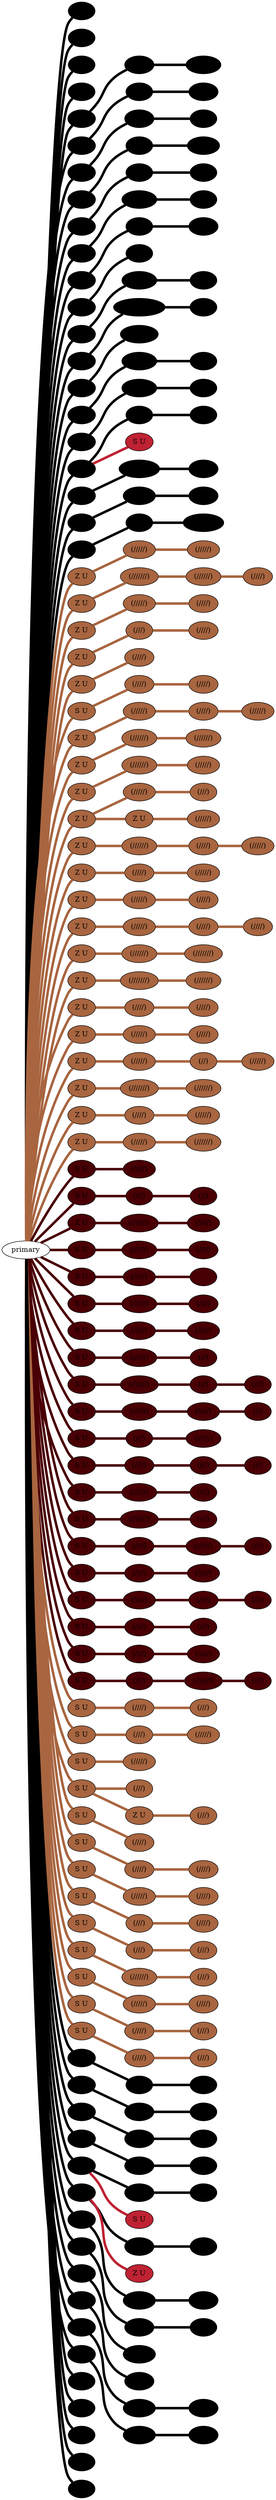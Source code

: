 graph {
 graph [rankdir=LR]
"K1" [qtype="pendant_node", pendant_colors="#000000", pendant_ply="", pendant_attach="", pendant_length="", label=" ", style=filled, fillcolor="#000000"]
"primary" -- "K1" [qtype="pendant_link",penwidth=5,color="#000000"]
"K2" [qtype="pendant_node", pendant_colors="#000000", pendant_ply="", pendant_attach="", pendant_length="", label=" ", style=filled, fillcolor="#000000"]
"primary" -- "K2" [qtype="pendant_link",penwidth=5,color="#000000"]
"K3" [qtype="pendant_node", pendant_colors="#000000", pendant_ply="", pendant_attach="", pendant_length="", label=" ", style=filled, fillcolor="#000000"]
"primary" -- "K3" [qtype="pendant_link",penwidth=5,color="#000000"]
"K4" [qtype="pendant_node", pendant_colors="#000000", pendant_ply="", pendant_attach="", pendant_length="", label=" ", style=filled, fillcolor="#000000"]
"primary" -- "K4" [qtype="pendant_link",penwidth=5,color="#000000"]
"1" [qtype="pendant_node", pendant_colors="#000000", pendant_ply="S", pendant_attach="U", pendant_length="48", label="S U", style=filled, fillcolor="#000000"]
"primary" -- "1" [qtype="pendant_link",penwidth=5,color="#000000"]
"1:0" [qtype="knot_node", knot_value="4", knot_type="L", knot_position="9.0", knot_spin="S", label="(////)", style=filled, fillcolor="#000000"]
"1" -- "1:0" [qtype="knot_link",penwidth=5,color="#000000"]
"1:1" [qtype="knot_node", knot_value="6", knot_type="L", knot_position="22.5", knot_spin="S", label="(//////)", style=filled, fillcolor="#000000"]
"1:0" -- "1:1" [qtype="knot_link",penwidth=5,color="#000000"]
"2" [qtype="pendant_node", pendant_colors="#000000", pendant_ply="S", pendant_attach="U", pendant_length="20", label="S U", style=filled, fillcolor="#000000"]
"primary" -- "2" [qtype="pendant_link",penwidth=5,color="#000000"]
"2:0" [qtype="knot_node", knot_value="1", knot_type="0L", knot_position="4.5", knot_spin="S", label="", style=filled, fillcolor="#000000"]
"2" -- "2:0" [qtype="knot_link",penwidth=5,color="#000000"]
"2:1" [qtype="knot_node", knot_value="4", knot_type="L", knot_position="19.5", knot_spin="S", label="(////)", style=filled, fillcolor="#000000"]
"2:0" -- "2:1" [qtype="knot_link",penwidth=5,color="#000000"]
"3" [qtype="pendant_node", pendant_colors="#000000", pendant_ply="S", pendant_attach="U", pendant_length="53", label="S U", style=filled, fillcolor="#000000"]
"primary" -- "3" [qtype="pendant_link",penwidth=5,color="#000000"]
"3:0" [qtype="knot_node", knot_value="4", knot_type="L", knot_position="8.5", knot_spin="S", label="(////)", style=filled, fillcolor="#000000"]
"3" -- "3:0" [qtype="knot_link",penwidth=5,color="#000000"]
"3:1" [qtype="knot_node", knot_value="3", knot_type="L", knot_position="21.5", knot_spin="S", label="(///)", style=filled, fillcolor="#000000"]
"3:0" -- "3:1" [qtype="knot_link",penwidth=5,color="#000000"]
"4" [qtype="pendant_node", pendant_colors="#000000", pendant_ply="S", pendant_attach="U", pendant_length="32", label="S U", style=filled, fillcolor="#000000"]
"primary" -- "4" [qtype="pendant_link",penwidth=5,color="#000000"]
"4:0" [qtype="knot_node", knot_value="3", knot_type="L", knot_position="11.0", knot_spin="S", label="(///)", style=filled, fillcolor="#000000"]
"4" -- "4:0" [qtype="knot_link",penwidth=5,color="#000000"]
"4:1" [qtype="knot_node", knot_value="5", knot_type="L", knot_position="19.0", knot_spin="S", label="(/////)", style=filled, fillcolor="#000000"]
"4:0" -- "4:1" [qtype="knot_link",penwidth=5,color="#000000"]
"5" [qtype="pendant_node", pendant_colors="#000000", pendant_ply="S", pendant_attach="U", pendant_length="34", label="S U", style=filled, fillcolor="#000000"]
"primary" -- "5" [qtype="pendant_link",penwidth=5,color="#000000"]
"5:0" [qtype="knot_node", knot_value="3", knot_type="L", knot_position="8.5", knot_spin="S", label="(///)", style=filled, fillcolor="#000000"]
"5" -- "5:0" [qtype="knot_link",penwidth=5,color="#000000"]
"5:1" [qtype="knot_node", knot_value="2", knot_type="L", knot_position="20.0", knot_spin="S", label="(//)", style=filled, fillcolor="#000000"]
"5:0" -- "5:1" [qtype="knot_link",penwidth=5,color="#000000"]
"6" [qtype="pendant_node", pendant_colors="#000000", pendant_ply="S", pendant_attach="U", pendant_length="30", label="S U", style=filled, fillcolor="#000000"]
"primary" -- "6" [qtype="pendant_link",penwidth=5,color="#000000"]
"6:0" [qtype="knot_node", knot_value="6", knot_type="L", knot_position="7.0", knot_spin="S", label="(//////)", style=filled, fillcolor="#000000"]
"6" -- "6:0" [qtype="knot_link",penwidth=5,color="#000000"]
"6:1" [qtype="knot_node", knot_value="3", knot_type="L", knot_position="18.5", knot_spin="S", label="(///)", style=filled, fillcolor="#000000"]
"6:0" -- "6:1" [qtype="knot_link",penwidth=5,color="#000000"]
"7" [qtype="pendant_node", pendant_colors="#000000", pendant_ply="S", pendant_attach="U", pendant_length="31", label="S U", style=filled, fillcolor="#000000"]
"primary" -- "7" [qtype="pendant_link",penwidth=5,color="#000000"]
"7:0" [qtype="knot_node", knot_value="3", knot_type="L", knot_position="7.5", knot_spin="S", label="(///)", style=filled, fillcolor="#000000"]
"7" -- "7:0" [qtype="knot_link",penwidth=5,color="#000000"]
"7:1" [qtype="knot_node", knot_value="4", knot_type="L", knot_position="20.5", knot_spin="S", label="(////)", style=filled, fillcolor="#000000"]
"7:0" -- "7:1" [qtype="knot_link",penwidth=5,color="#000000"]
"8" [qtype="pendant_node", pendant_colors="#000000", pendant_ply="S", pendant_attach="U", pendant_length="25", label="S U", style=filled, fillcolor="#000000"]
"primary" -- "8" [qtype="pendant_link",penwidth=5,color="#000000"]
"8:0" [qtype="knot_node", knot_value="1", knot_type="0L", knot_position="9.0", knot_spin="S", label="", style=filled, fillcolor="#000000"]
"8" -- "8:0" [qtype="knot_link",penwidth=5,color="#000000"]
"9" [qtype="pendant_node", pendant_colors="#000000", pendant_ply="S", pendant_attach="U", pendant_length="33", label="S U", style=filled, fillcolor="#000000"]
"primary" -- "9" [qtype="pendant_link",penwidth=5,color="#000000"]
"9:0" [qtype="knot_node", knot_value="6", knot_type="L", knot_position="12.0", knot_spin="S", label="(//////)", style=filled, fillcolor="#000000"]
"9" -- "9:0" [qtype="knot_link",penwidth=5,color="#000000"]
"9:1" [qtype="knot_node", knot_value="3", knot_type="L", knot_position="25.0", knot_spin="S", label="(///)", style=filled, fillcolor="#000000"]
"9:0" -- "9:1" [qtype="knot_link",penwidth=5,color="#000000"]
"10" [qtype="pendant_node", pendant_colors="#000000", pendant_ply="S", pendant_attach="U", pendant_length="30", label="S U", style=filled, fillcolor="#000000"]
"primary" -- "10" [qtype="pendant_link",penwidth=5,color="#000000"]
"10:0" [qtype="knot_node", knot_value="7", knot_type="L", knot_position="12.5", knot_spin="U", label="(???????)", style=filled, fillcolor="#000000"]
"10" -- "10:0" [qtype="knot_link",penwidth=5,color="#000000"]
"10:1" [qtype="knot_node", knot_value="2", knot_type="L", knot_position="26.0", knot_spin="U", label="(??)", style=filled, fillcolor="#000000"]
"10:0" -- "10:1" [qtype="knot_link",penwidth=5,color="#000000"]
"11" [qtype="pendant_node", pendant_colors="#000000", pendant_ply="S", pendant_attach="U", pendant_length="34", label="S U", style=filled, fillcolor="#000000"]
"primary" -- "11" [qtype="pendant_link",penwidth=5,color="#000000"]
"11:0" [qtype="knot_node", knot_value="7", knot_type="L", knot_position="6.5", knot_spin="S", label="(///////)", style=filled, fillcolor="#000000"]
"11" -- "11:0" [qtype="knot_link",penwidth=5,color="#000000"]
"12" [qtype="pendant_node", pendant_colors="#000000", pendant_ply="S", pendant_attach="U", pendant_length="54", label="S U", style=filled, fillcolor="#000000"]
"primary" -- "12" [qtype="pendant_link",penwidth=5,color="#000000"]
"12:0" [qtype="knot_node", knot_value="6", knot_type="L", knot_position="6.5", knot_spin="S", label="(//////)", style=filled, fillcolor="#000000"]
"12" -- "12:0" [qtype="knot_link",penwidth=5,color="#000000"]
"12:1" [qtype="knot_node", knot_value="3", knot_type="L", knot_position="19.0", knot_spin="S", label="(///)", style=filled, fillcolor="#000000"]
"12:0" -- "12:1" [qtype="knot_link",penwidth=5,color="#000000"]
"13" [qtype="pendant_node", pendant_colors="#000000", pendant_ply="S", pendant_attach="U", pendant_length="30", label="S U", style=filled, fillcolor="#000000"]
"primary" -- "13" [qtype="pendant_link",penwidth=5,color="#000000"]
"13:0" [qtype="knot_node", knot_value="6", knot_type="L", knot_position="12.0", knot_spin="S", label="(//////)", style=filled, fillcolor="#000000"]
"13" -- "13:0" [qtype="knot_link",penwidth=5,color="#000000"]
"13:1" [qtype="knot_node", knot_value="2", knot_type="L", knot_position="19.5", knot_spin="S", label="(//)", style=filled, fillcolor="#000000"]
"13:0" -- "13:1" [qtype="knot_link",penwidth=5,color="#000000"]
"14" [qtype="pendant_node", pendant_colors="#000000", pendant_ply="S", pendant_attach="U", pendant_length="36", label="S U", style=filled, fillcolor="#000000"]
"primary" -- "14" [qtype="pendant_link",penwidth=5,color="#000000"]
"14:0" [qtype="knot_node", knot_value="3", knot_type="L", knot_position="12.0", knot_spin="S", label="(///)", style=filled, fillcolor="#000000"]
"14" -- "14:0" [qtype="knot_link",penwidth=5,color="#000000"]
"14:1" [qtype="knot_node", knot_value="2", knot_type="L", knot_position="22.5", knot_spin="S", label="(//)", style=filled, fillcolor="#000000"]
"14:0" -- "14:1" [qtype="knot_link",penwidth=5,color="#000000"]
"14s1" [qtype="pendant_node", pendant_colors="#BF2233,#000000", pendant_ply="S", pendant_attach="U", pendant_length="15", label="S U", style=filled, fillcolor="#BF2233"]
"14" -- "14s1" [qtype="pendant_link",penwidth=5,color="#BF2233"]
"15" [qtype="pendant_node", pendant_colors="#000000", pendant_ply="S", pendant_attach="U", pendant_length="50", label="S U", style=filled, fillcolor="#000000"]
"primary" -- "15" [qtype="pendant_link",penwidth=5,color="#000000"]
"15:0" [qtype="knot_node", knot_value="8", knot_type="L", knot_position="4.5", knot_spin="S", label="(////////)", style=filled, fillcolor="#000000"]
"15" -- "15:0" [qtype="knot_link",penwidth=5,color="#000000"]
"15:1" [qtype="knot_node", knot_value="4", knot_type="L", knot_position="20.5", knot_spin="S", label="(////)", style=filled, fillcolor="#000000"]
"15:0" -- "15:1" [qtype="knot_link",penwidth=5,color="#000000"]
"16" [qtype="pendant_node", pendant_colors="#000000", pendant_ply="S", pendant_attach="U", pendant_length="30", label="S U", style=filled, fillcolor="#000000"]
"primary" -- "16" [qtype="pendant_link",penwidth=5,color="#000000"]
"16:0" [qtype="knot_node", knot_value="5", knot_type="L", knot_position="8.5", knot_spin="S", label="(/////)", style=filled, fillcolor="#000000"]
"16" -- "16:0" [qtype="knot_link",penwidth=5,color="#000000"]
"16:1" [qtype="knot_node", knot_value="4", knot_type="L", knot_position="20.5", knot_spin="S", label="(////)", style=filled, fillcolor="#000000"]
"16:0" -- "16:1" [qtype="knot_link",penwidth=5,color="#000000"]
"17" [qtype="pendant_node", pendant_colors="#000000", pendant_ply="S", pendant_attach="U", pendant_length="50", label="S U", style=filled, fillcolor="#000000"]
"primary" -- "17" [qtype="pendant_link",penwidth=5,color="#000000"]
"17:0" [qtype="knot_node", knot_value="2", knot_type="L", knot_position="13.0", knot_spin="S", label="(//)", style=filled, fillcolor="#000000"]
"17" -- "17:0" [qtype="knot_link",penwidth=5,color="#000000"]
"17:1" [qtype="knot_node", knot_value="8", knot_type="L", knot_position="19.0", knot_spin="S", label="(////////)", style=filled, fillcolor="#000000"]
"17:0" -- "17:1" [qtype="knot_link",penwidth=5,color="#000000"]
"18" [qtype="pendant_node", pendant_colors="#A86540", pendant_ply="Z", pendant_attach="U", pendant_length="54", label="Z U", style=filled, fillcolor="#A86540"]
"primary" -- "18" [qtype="pendant_link",penwidth=5,color="#A86540"]
"18:0" [qtype="knot_node", knot_value="5", knot_type="L", knot_position="12.5", knot_spin="S", label="(/////)", style=filled, fillcolor="#A86540"]
"18" -- "18:0" [qtype="knot_link",penwidth=5,color="#A86540"]
"18:1" [qtype="knot_node", knot_value="5", knot_type="L", knot_position="43.5", knot_spin="S", label="(/////)", style=filled, fillcolor="#A86540"]
"18:0" -- "18:1" [qtype="knot_link",penwidth=5,color="#A86540"]
"19" [qtype="pendant_node", pendant_colors="#A86540", pendant_ply="Z", pendant_attach="U", pendant_length="43", label="Z U", style=filled, fillcolor="#A86540"]
"primary" -- "19" [qtype="pendant_link",penwidth=5,color="#A86540"]
"19:0" [qtype="knot_node", knot_value="7", knot_type="L", knot_position="19.5", knot_spin="S", label="(///////)", style=filled, fillcolor="#A86540"]
"19" -- "19:0" [qtype="knot_link",penwidth=5,color="#A86540"]
"19:1" [qtype="knot_node", knot_value="6", knot_type="L", knot_position="27.0", knot_spin="S", label="(//////)", style=filled, fillcolor="#A86540"]
"19:0" -- "19:1" [qtype="knot_link",penwidth=5,color="#A86540"]
"19:2" [qtype="knot_node", knot_value="4", knot_type="L", knot_position="37.5", knot_spin="S", label="(////)", style=filled, fillcolor="#A86540"]
"19:1" -- "19:2" [qtype="knot_link",penwidth=5,color="#A86540"]
"20" [qtype="pendant_node", pendant_colors="#A86540", pendant_ply="Z", pendant_attach="U", pendant_length="51", label="Z U", style=filled, fillcolor="#A86540"]
"primary" -- "20" [qtype="pendant_link",penwidth=5,color="#A86540"]
"20:0" [qtype="knot_node", knot_value="5", knot_type="L", knot_position="12.0", knot_spin="S", label="(/////)", style=filled, fillcolor="#A86540"]
"20" -- "20:0" [qtype="knot_link",penwidth=5,color="#A86540"]
"20:1" [qtype="knot_node", knot_value="4", knot_type="L", knot_position="26.0", knot_spin="S", label="(////)", style=filled, fillcolor="#A86540"]
"20:0" -- "20:1" [qtype="knot_link",penwidth=5,color="#A86540"]
"21" [qtype="pendant_node", pendant_colors="#A86540", pendant_ply="Z", pendant_attach="U", pendant_length="55", label="Z U", style=filled, fillcolor="#A86540"]
"primary" -- "21" [qtype="pendant_link",penwidth=5,color="#A86540"]
"21:0" [qtype="knot_node", knot_value="3", knot_type="L", knot_position="10.0", knot_spin="S", label="(///)", style=filled, fillcolor="#A86540"]
"21" -- "21:0" [qtype="knot_link",penwidth=5,color="#A86540"]
"21:1" [qtype="knot_node", knot_value="4", knot_type="L", knot_position="18.0", knot_spin="S", label="(////)", style=filled, fillcolor="#A86540"]
"21:0" -- "21:1" [qtype="knot_link",penwidth=5,color="#A86540"]
"22" [qtype="pendant_node", pendant_colors="#A86540", pendant_ply="Z", pendant_attach="U", pendant_length="18", label="Z U", style=filled, fillcolor="#A86540"]
"primary" -- "22" [qtype="pendant_link",penwidth=5,color="#A86540"]
"22:0" [qtype="knot_node", knot_value="4", knot_type="L", knot_position="12.5", knot_spin="S", label="(////)", style=filled, fillcolor="#A86540"]
"22" -- "22:0" [qtype="knot_link",penwidth=5,color="#A86540"]
"23" [qtype="pendant_node", pendant_colors="#A86540", pendant_ply="S", pendant_attach="U", pendant_length="46", label="S U", style=filled, fillcolor="#A86540"]
"primary" -- "23" [qtype="pendant_link",penwidth=5,color="#A86540"]
"23:0" [qtype="knot_node", knot_value="4", knot_type="L", knot_position="13.5", knot_spin="S", label="(////)", style=filled, fillcolor="#A86540"]
"23" -- "23:0" [qtype="knot_link",penwidth=5,color="#A86540"]
"23:1" [qtype="knot_node", knot_value="4", knot_type="L", knot_position="25.0", knot_spin="S", label="(////)", style=filled, fillcolor="#A86540"]
"23:0" -- "23:1" [qtype="knot_link",penwidth=5,color="#A86540"]
"24" [qtype="pendant_node", pendant_colors="#A86540", pendant_ply="Z", pendant_attach="U", pendant_length="47", label="Z U", style=filled, fillcolor="#A86540"]
"primary" -- "24" [qtype="pendant_link",penwidth=5,color="#A86540"]
"24:0" [qtype="knot_node", knot_value="5", knot_type="L", knot_position="12.0", knot_spin="S", label="(/////)", style=filled, fillcolor="#A86540"]
"24" -- "24:0" [qtype="knot_link",penwidth=5,color="#A86540"]
"24:1" [qtype="knot_node", knot_value="4", knot_type="L", knot_position="23.0", knot_spin="S", label="(////)", style=filled, fillcolor="#A86540"]
"24:0" -- "24:1" [qtype="knot_link",penwidth=5,color="#A86540"]
"24:2" [qtype="knot_node", knot_value="5", knot_type="L", knot_position="38.0", knot_spin="S", label="(/////)", style=filled, fillcolor="#A86540"]
"24:1" -- "24:2" [qtype="knot_link",penwidth=5,color="#A86540"]
"25" [qtype="pendant_node", pendant_colors="#A86540", pendant_ply="Z", pendant_attach="U", pendant_length="46", label="Z U", style=filled, fillcolor="#A86540"]
"primary" -- "25" [qtype="pendant_link",penwidth=5,color="#A86540"]
"25:0" [qtype="knot_node", knot_value="6", knot_type="L", knot_position="11.0", knot_spin="S", label="(//////)", style=filled, fillcolor="#A86540"]
"25" -- "25:0" [qtype="knot_link",penwidth=5,color="#A86540"]
"25:1" [qtype="knot_node", knot_value="6", knot_type="L", knot_position="31.5", knot_spin="S", label="(//////)", style=filled, fillcolor="#A86540"]
"25:0" -- "25:1" [qtype="knot_link",penwidth=5,color="#A86540"]
"26" [qtype="pendant_node", pendant_colors="#A86540", pendant_ply="Z", pendant_attach="U", pendant_length="46", label="Z U", style=filled, fillcolor="#A86540"]
"primary" -- "26" [qtype="pendant_link",penwidth=5,color="#A86540"]
"26:0" [qtype="knot_node", knot_value="6", knot_type="L", knot_position="13.0", knot_spin="S", label="(//////)", style=filled, fillcolor="#A86540"]
"26" -- "26:0" [qtype="knot_link",penwidth=5,color="#A86540"]
"26:1" [qtype="knot_node", knot_value="5", knot_type="L", knot_position="30.5", knot_spin="S", label="(/////)", style=filled, fillcolor="#A86540"]
"26:0" -- "26:1" [qtype="knot_link",penwidth=5,color="#A86540"]
"27" [qtype="pendant_node", pendant_colors="#A86540", pendant_ply="Z", pendant_attach="U", pendant_length="50", label="Z U", style=filled, fillcolor="#A86540"]
"primary" -- "27" [qtype="pendant_link",penwidth=5,color="#A86540"]
"27:0" [qtype="knot_node", knot_value="5", knot_type="L", knot_position="28.5", knot_spin="S", label="(/////)", style=filled, fillcolor="#A86540"]
"27" -- "27:0" [qtype="knot_link",penwidth=5,color="#A86540"]
"27:1" [qtype="knot_node", knot_value="3", knot_type="L", knot_position="39.0", knot_spin="S", label="(///)", style=filled, fillcolor="#A86540"]
"27:0" -- "27:1" [qtype="knot_link",penwidth=5,color="#A86540"]
"27s1" [qtype="pendant_node", pendant_colors="#A86540", pendant_ply="Z", pendant_attach="U", pendant_length="46", label="Z U", style=filled, fillcolor="#A86540"]
"27" -- "27s1" [qtype="pendant_link",penwidth=5,color="#A86540"]
"27s1:0" [qtype="knot_node", knot_value="5", knot_type="L", knot_position="12.0", knot_spin="S", label="(/////)", style=filled, fillcolor="#A86540"]
"27s1" -- "27s1:0" [qtype="knot_link",penwidth=5,color="#A86540"]
"28" [qtype="pendant_node", pendant_colors="#A86540", pendant_ply="Z", pendant_attach="U", pendant_length="45", label="Z U", style=filled, fillcolor="#A86540"]
"primary" -- "28" [qtype="pendant_link",penwidth=5,color="#A86540"]
"28:0" [qtype="knot_node", knot_value="6", knot_type="L", knot_position="7.0", knot_spin="S", label="(//////)", style=filled, fillcolor="#A86540"]
"28" -- "28:0" [qtype="knot_link",penwidth=5,color="#A86540"]
"28:1" [qtype="knot_node", knot_value="4", knot_type="L", knot_position="19.5", knot_spin="S", label="(////)", style=filled, fillcolor="#A86540"]
"28:0" -- "28:1" [qtype="knot_link",penwidth=5,color="#A86540"]
"28:2" [qtype="knot_node", knot_value="5", knot_type="L", knot_position="34.5", knot_spin="S", label="(/////)", style=filled, fillcolor="#A86540"]
"28:1" -- "28:2" [qtype="knot_link",penwidth=5,color="#A86540"]
"29" [qtype="pendant_node", pendant_colors="#A86540", pendant_ply="Z", pendant_attach="U", pendant_length="54", label="Z U", style=filled, fillcolor="#A86540"]
"primary" -- "29" [qtype="pendant_link",penwidth=5,color="#A86540"]
"29:0" [qtype="knot_node", knot_value="4", knot_type="L", knot_position="15.0", knot_spin="S", label="(////)", style=filled, fillcolor="#A86540"]
"29" -- "29:0" [qtype="knot_link",penwidth=5,color="#A86540"]
"29:1" [qtype="knot_node", knot_value="5", knot_type="L", knot_position="28.0", knot_spin="S", label="(/////)", style=filled, fillcolor="#A86540"]
"29:0" -- "29:1" [qtype="knot_link",penwidth=5,color="#A86540"]
"30" [qtype="pendant_node", pendant_colors="#A86540", pendant_ply="Z", pendant_attach="U", pendant_length="51", label="Z U", style=filled, fillcolor="#A86540"]
"primary" -- "30" [qtype="pendant_link",penwidth=5,color="#A86540"]
"30:0" [qtype="knot_node", knot_value="5", knot_type="L", knot_position="9.0", knot_spin="S", label="(/////)", style=filled, fillcolor="#A86540"]
"30" -- "30:0" [qtype="knot_link",penwidth=5,color="#A86540"]
"30:1" [qtype="knot_node", knot_value="4", knot_type="L", knot_position="19.5", knot_spin="S", label="(////)", style=filled, fillcolor="#A86540"]
"30:0" -- "30:1" [qtype="knot_link",penwidth=5,color="#A86540"]
"31" [qtype="pendant_node", pendant_colors="#A86540", pendant_ply="Z", pendant_attach="U", pendant_length="31", label="Z U", style=filled, fillcolor="#A86540"]
"primary" -- "31" [qtype="pendant_link",penwidth=5,color="#A86540"]
"31:0" [qtype="knot_node", knot_value="5", knot_type="L", knot_position="9.5", knot_spin="S", label="(/////)", style=filled, fillcolor="#A86540"]
"31" -- "31:0" [qtype="knot_link",penwidth=5,color="#A86540"]
"31:1" [qtype="knot_node", knot_value="4", knot_type="L", knot_position="20.0", knot_spin="S", label="(////)", style=filled, fillcolor="#A86540"]
"31:0" -- "31:1" [qtype="knot_link",penwidth=5,color="#A86540"]
"31:2" [qtype="knot_node", knot_value="4", knot_type="L", knot_position="30.5", knot_spin="S", label="(////)", style=filled, fillcolor="#A86540"]
"31:1" -- "31:2" [qtype="knot_link",penwidth=5,color="#A86540"]
"32" [qtype="pendant_node", pendant_colors="#A86540", pendant_ply="Z", pendant_attach="U", pendant_length="50", label="Z U", style=filled, fillcolor="#A86540"]
"primary" -- "32" [qtype="pendant_link",penwidth=5,color="#A86540"]
"32:0" [qtype="knot_node", knot_value="6", knot_type="L", knot_position="12.0", knot_spin="S", label="(//////)", style=filled, fillcolor="#A86540"]
"32" -- "32:0" [qtype="knot_link",penwidth=5,color="#A86540"]
"32:1" [qtype="knot_node", knot_value="7", knot_type="L", knot_position="27.0", knot_spin="S", label="(///////)", style=filled, fillcolor="#A86540"]
"32:0" -- "32:1" [qtype="knot_link",penwidth=5,color="#A86540"]
"33" [qtype="pendant_node", pendant_colors="#A86540", pendant_ply="Z", pendant_attach="U", pendant_length="49", label="Z U", style=filled, fillcolor="#A86540"]
"primary" -- "33" [qtype="pendant_link",penwidth=5,color="#A86540"]
"33:0" [qtype="knot_node", knot_value="7", knot_type="L", knot_position="12.5", knot_spin="S", label="(///////)", style=filled, fillcolor="#A86540"]
"33" -- "33:0" [qtype="knot_link",penwidth=5,color="#A86540"]
"33:1" [qtype="knot_node", knot_value="6", knot_type="L", knot_position="34.5", knot_spin="S", label="(//////)", style=filled, fillcolor="#A86540"]
"33:0" -- "33:1" [qtype="knot_link",penwidth=5,color="#A86540"]
"34" [qtype="pendant_node", pendant_colors="#A86540", pendant_ply="Z", pendant_attach="U", pendant_length="48", label="Z U", style=filled, fillcolor="#A86540"]
"primary" -- "34" [qtype="pendant_link",penwidth=5,color="#A86540"]
"34:0" [qtype="knot_node", knot_value="4", knot_type="L", knot_position="13.5", knot_spin="S", label="(////)", style=filled, fillcolor="#A86540"]
"34" -- "34:0" [qtype="knot_link",penwidth=5,color="#A86540"]
"34:1" [qtype="knot_node", knot_value="4", knot_type="L", knot_position="33.0", knot_spin="S", label="(////)", style=filled, fillcolor="#A86540"]
"34:0" -- "34:1" [qtype="knot_link",penwidth=5,color="#A86540"]
"35" [qtype="pendant_node", pendant_colors="#A86540", pendant_ply="Z", pendant_attach="U", pendant_length="50", label="Z U", style=filled, fillcolor="#A86540"]
"primary" -- "35" [qtype="pendant_link",penwidth=5,color="#A86540"]
"35:0" [qtype="knot_node", knot_value="5", knot_type="L", knot_position="11.0", knot_spin="S", label="(/////)", style=filled, fillcolor="#A86540"]
"35" -- "35:0" [qtype="knot_link",penwidth=5,color="#A86540"]
"35:1" [qtype="knot_node", knot_value="4", knot_type="L", knot_position="25.0", knot_spin="S", label="(////)", style=filled, fillcolor="#A86540"]
"35:0" -- "35:1" [qtype="knot_link",penwidth=5,color="#A86540"]
"36" [qtype="pendant_node", pendant_colors="#A86540", pendant_ply="Z", pendant_attach="U", pendant_length="49", label="Z U", style=filled, fillcolor="#A86540"]
"primary" -- "36" [qtype="pendant_link",penwidth=5,color="#A86540"]
"36:0" [qtype="knot_node", knot_value="5", knot_type="L", knot_position="12.0", knot_spin="S", label="(/////)", style=filled, fillcolor="#A86540"]
"36" -- "36:0" [qtype="knot_link",penwidth=5,color="#A86540"]
"36:1" [qtype="knot_node", knot_value="2", knot_type="L", knot_position="20.5", knot_spin="S", label="(//)", style=filled, fillcolor="#A86540"]
"36:0" -- "36:1" [qtype="knot_link",penwidth=5,color="#A86540"]
"36:2" [qtype="knot_node", knot_value="5", knot_type="L", knot_position="29.5", knot_spin="S", label="(/////)", style=filled, fillcolor="#A86540"]
"36:1" -- "36:2" [qtype="knot_link",penwidth=5,color="#A86540"]
"37" [qtype="pendant_node", pendant_colors="#A86540", pendant_ply="Z", pendant_attach="U", pendant_length="47", label="Z U", style=filled, fillcolor="#A86540"]
"primary" -- "37" [qtype="pendant_link",penwidth=5,color="#A86540"]
"37:0" [qtype="knot_node", knot_value="7", knot_type="L", knot_position="10.0", knot_spin="S", label="(///////)", style=filled, fillcolor="#A86540"]
"37" -- "37:0" [qtype="knot_link",penwidth=5,color="#A86540"]
"37:1" [qtype="knot_node", knot_value="6", knot_type="L", knot_position="26.5", knot_spin="S", label="(//////)", style=filled, fillcolor="#A86540"]
"37:0" -- "37:1" [qtype="knot_link",penwidth=5,color="#A86540"]
"38" [qtype="pendant_node", pendant_colors="#A86540", pendant_ply="Z", pendant_attach="U", pendant_length="52", label="Z U", style=filled, fillcolor="#A86540"]
"primary" -- "38" [qtype="pendant_link",penwidth=5,color="#A86540"]
"38:0" [qtype="knot_node", knot_value="4", knot_type="L", knot_position="13.5", knot_spin="S", label="(////)", style=filled, fillcolor="#A86540"]
"38" -- "38:0" [qtype="knot_link",penwidth=5,color="#A86540"]
"38:1" [qtype="knot_node", knot_value="5", knot_type="L", knot_position="33.0", knot_spin="S", label="(/////)", style=filled, fillcolor="#A86540"]
"38:0" -- "38:1" [qtype="knot_link",penwidth=5,color="#A86540"]
"39" [qtype="pendant_node", pendant_colors="#A86540", pendant_ply="Z", pendant_attach="U", pendant_length="49", label="Z U", style=filled, fillcolor="#A86540"]
"primary" -- "39" [qtype="pendant_link",penwidth=5,color="#A86540"]
"39:0" [qtype="knot_node", knot_value="5", knot_type="L", knot_position="16.0", knot_spin="S", label="(/////)", style=filled, fillcolor="#A86540"]
"39" -- "39:0" [qtype="knot_link",penwidth=5,color="#A86540"]
"39:1" [qtype="knot_node", knot_value="6", knot_type="L", knot_position="27.0", knot_spin="S", label="(//////)", style=filled, fillcolor="#A86540"]
"39:0" -- "39:1" [qtype="knot_link",penwidth=5,color="#A86540"]
"40" [qtype="pendant_node", pendant_colors="#490005", pendant_ply="S", pendant_attach="U", pendant_length="34", label="S U", style=filled, fillcolor="#490005"]
"primary" -- "40" [qtype="pendant_link",penwidth=5,color="#490005"]
"40:0" [qtype="knot_node", knot_value="5", knot_type="L", knot_position="13.5", knot_spin="S", label="(/////)", style=filled, fillcolor="#490005"]
"40" -- "40:0" [qtype="knot_link",penwidth=5,color="#490005"]
"41" [qtype="pendant_node", pendant_colors="#490005", pendant_ply="S", pendant_attach="U", pendant_length="48", label="S U", style=filled, fillcolor="#490005"]
"primary" -- "41" [qtype="pendant_link",penwidth=5,color="#490005"]
"41:0" [qtype="knot_node", knot_value="3", knot_type="L", knot_position="9.5", knot_spin="S", label="(///)", style=filled, fillcolor="#490005"]
"41" -- "41:0" [qtype="knot_link",penwidth=5,color="#490005"]
"41:1" [qtype="knot_node", knot_value="2", knot_type="L", knot_position="20.5", knot_spin="S", label="(//)", style=filled, fillcolor="#490005"]
"41:0" -- "41:1" [qtype="knot_link",penwidth=5,color="#490005"]
"42" [qtype="pendant_node", pendant_colors="#490005", pendant_ply="Z", pendant_attach="U", pendant_length="39", label="Z U", style=filled, fillcolor="#490005"]
"primary" -- "42" [qtype="pendant_link",penwidth=5,color="#490005"]
"42:0" [qtype="knot_node", knot_value="7", knot_type="L", knot_position="7.0", knot_spin="S", label="(///////)", style=filled, fillcolor="#490005"]
"42" -- "42:0" [qtype="knot_link",penwidth=5,color="#490005"]
"42:1" [qtype="knot_node", knot_value="5", knot_type="L", knot_position="22.5", knot_spin="S", label="(/////)", style=filled, fillcolor="#490005"]
"42:0" -- "42:1" [qtype="knot_link",penwidth=5,color="#490005"]
"43" [qtype="pendant_node", pendant_colors="#490005", pendant_ply="S", pendant_attach="U", pendant_length="49", label="S U", style=filled, fillcolor="#490005"]
"primary" -- "43" [qtype="pendant_link",penwidth=5,color="#490005"]
"43:0" [qtype="knot_node", knot_value="6", knot_type="L", knot_position="7.5", knot_spin="S", label="(//////)", style=filled, fillcolor="#490005"]
"43" -- "43:0" [qtype="knot_link",penwidth=5,color="#490005"]
"43:1" [qtype="knot_node", knot_value="4", knot_type="L", knot_position="21.5", knot_spin="S", label="(////)", style=filled, fillcolor="#490005"]
"43:0" -- "43:1" [qtype="knot_link",penwidth=5,color="#490005"]
"44" [qtype="pendant_node", pendant_colors="#490005", pendant_ply="S", pendant_attach="U", pendant_length="45", label="S U", style=filled, fillcolor="#490005"]
"primary" -- "44" [qtype="pendant_link",penwidth=5,color="#490005"]
"44:0" [qtype="knot_node", knot_value="5", knot_type="L", knot_position="8.5", knot_spin="S", label="(/////)", style=filled, fillcolor="#490005"]
"44" -- "44:0" [qtype="knot_link",penwidth=5,color="#490005"]
"44:1" [qtype="knot_node", knot_value="2", knot_type="3L", knot_position="23.0", knot_spin="S", label="", style=filled, fillcolor="#490005"]
"44:0" -- "44:1" [qtype="knot_link",penwidth=5,color="#490005"]
"45" [qtype="pendant_node", pendant_colors="#490005", pendant_ply="S", pendant_attach="U", pendant_length="46", label="S U", style=filled, fillcolor="#490005"]
"primary" -- "45" [qtype="pendant_link",penwidth=5,color="#490005"]
"45:0" [qtype="knot_node", knot_value="6", knot_type="L", knot_position="9.0", knot_spin="S", label="(//////)", style=filled, fillcolor="#490005"]
"45" -- "45:0" [qtype="knot_link",penwidth=5,color="#490005"]
"45:1" [qtype="knot_node", knot_value="4", knot_type="L", knot_position="30.0", knot_spin="S", label="(////)", style=filled, fillcolor="#490005"]
"45:0" -- "45:1" [qtype="knot_link",penwidth=5,color="#490005"]
"46" [qtype="pendant_node", pendant_colors="#490005", pendant_ply="S", pendant_attach="U", pendant_length="38", label="S U", style=filled, fillcolor="#490005"]
"primary" -- "46" [qtype="pendant_link",penwidth=5,color="#490005"]
"46:0" [qtype="knot_node", knot_value="5", knot_type="L", knot_position="8.0", knot_spin="S", label="(/////)", style=filled, fillcolor="#490005"]
"46" -- "46:0" [qtype="knot_link",penwidth=5,color="#490005"]
"46:1" [qtype="knot_node", knot_value="5", knot_type="L", knot_position="24.5", knot_spin="S", label="(/////)", style=filled, fillcolor="#490005"]
"46:0" -- "46:1" [qtype="knot_link",penwidth=5,color="#490005"]
"47" [qtype="pendant_node", pendant_colors="#490005", pendant_ply="S", pendant_attach="U", pendant_length="45", label="S U", style=filled, fillcolor="#490005"]
"primary" -- "47" [qtype="pendant_link",penwidth=5,color="#490005"]
"47:0" [qtype="knot_node", knot_value="6", knot_type="L", knot_position="9.0", knot_spin="S", label="(//////)", style=filled, fillcolor="#490005"]
"47" -- "47:0" [qtype="knot_link",penwidth=5,color="#490005"]
"47:1" [qtype="knot_node", knot_value="2", knot_type="L", knot_position="22.5", knot_spin="S", label="(//)", style=filled, fillcolor="#490005"]
"47:0" -- "47:1" [qtype="knot_link",penwidth=5,color="#490005"]
"48" [qtype="pendant_node", pendant_colors="#490005", pendant_ply="S", pendant_attach="U", pendant_length="45", label="S U", style=filled, fillcolor="#490005"]
"primary" -- "48" [qtype="pendant_link",penwidth=5,color="#490005"]
"48:0" [qtype="knot_node", knot_value="7", knot_type="L", knot_position="3.5", knot_spin="S", label="(///////)", style=filled, fillcolor="#490005"]
"48" -- "48:0" [qtype="knot_link",penwidth=5,color="#490005"]
"48:1" [qtype="knot_node", knot_value="2", knot_type="L", knot_position="14.5", knot_spin="S", label="(//)", style=filled, fillcolor="#490005"]
"48:0" -- "48:1" [qtype="knot_link",penwidth=5,color="#490005"]
"48:2" [qtype="knot_node", knot_value="3", knot_type="L", knot_position="24.5", knot_spin="S", label="(///)", style=filled, fillcolor="#490005"]
"48:1" -- "48:2" [qtype="knot_link",penwidth=5,color="#490005"]
"49" [qtype="pendant_node", pendant_colors="#490005", pendant_ply="S", pendant_attach="U", pendant_length="44", label="S U", style=filled, fillcolor="#490005"]
"primary" -- "49" [qtype="pendant_link",penwidth=5,color="#490005"]
"49:0" [qtype="knot_node", knot_value="6", knot_type="L", knot_position="6.0", knot_spin="S", label="(//////)", style=filled, fillcolor="#490005"]
"49" -- "49:0" [qtype="knot_link",penwidth=5,color="#490005"]
"49:1" [qtype="knot_node", knot_value="5", knot_type="L", knot_position="17.5", knot_spin="S", label="(/////)", style=filled, fillcolor="#490005"]
"49:0" -- "49:1" [qtype="knot_link",penwidth=5,color="#490005"]
"49:2" [qtype="knot_node", knot_value="2", knot_type="L", knot_position="25.5", knot_spin="S", label="(//)", style=filled, fillcolor="#490005"]
"49:1" -- "49:2" [qtype="knot_link",penwidth=5,color="#490005"]
"50" [qtype="pendant_node", pendant_colors="#490005", pendant_ply="S", pendant_attach="U", pendant_length="35", label="S U", style=filled, fillcolor="#490005"]
"primary" -- "50" [qtype="pendant_link",penwidth=5,color="#490005"]
"50:0" [qtype="knot_node", knot_value="3", knot_type="L", knot_position="6.5", knot_spin="S", label="(///)", style=filled, fillcolor="#490005"]
"50" -- "50:0" [qtype="knot_link",penwidth=5,color="#490005"]
"50:1" [qtype="knot_node", knot_value="6", knot_type="L", knot_position="14.5", knot_spin="S", label="(//////)", style=filled, fillcolor="#490005"]
"50:0" -- "50:1" [qtype="knot_link",penwidth=5,color="#490005"]
"51" [qtype="pendant_node", pendant_colors="#490005", pendant_ply="S", pendant_attach="U", pendant_length="51", label="S U", style=filled, fillcolor="#490005"]
"primary" -- "51" [qtype="pendant_link",penwidth=5,color="#490005"]
"51:0" [qtype="knot_node", knot_value="4", knot_type="L", knot_position="5.5", knot_spin="S", label="(////)", style=filled, fillcolor="#490005"]
"51" -- "51:0" [qtype="knot_link",penwidth=5,color="#490005"]
"51:1" [qtype="knot_node", knot_value="3", knot_type="L", knot_position="14.5", knot_spin="S", label="(///)", style=filled, fillcolor="#490005"]
"51:0" -- "51:1" [qtype="knot_link",penwidth=5,color="#490005"]
"51:2" [qtype="knot_node", knot_value="2", knot_type="L", knot_position="19.0", knot_spin="S", label="(//)", style=filled, fillcolor="#490005"]
"51:1" -- "51:2" [qtype="knot_link",penwidth=5,color="#490005"]
"52" [qtype="pendant_node", pendant_colors="#490005", pendant_ply="S", pendant_attach="U", pendant_length="43", label="S U", style=filled, fillcolor="#490005"]
"primary" -- "52" [qtype="pendant_link",penwidth=5,color="#490005"]
"52:0" [qtype="knot_node", knot_value="6", knot_type="L", knot_position="9.5", knot_spin="S", label="(//////)", style=filled, fillcolor="#490005"]
"52" -- "52:0" [qtype="knot_link",penwidth=5,color="#490005"]
"52:1" [qtype="knot_node", knot_value="3", knot_type="L", knot_position="19.5", knot_spin="S", label="(///)", style=filled, fillcolor="#490005"]
"52:0" -- "52:1" [qtype="knot_link",penwidth=5,color="#490005"]
"53" [qtype="pendant_node", pendant_colors="#490005", pendant_ply="S", pendant_attach="U", pendant_length="40", label="S U", style=filled, fillcolor="#490005"]
"primary" -- "53" [qtype="pendant_link",penwidth=5,color="#490005"]
"53:0" [qtype="knot_node", knot_value="7", knot_type="L", knot_position="9.5", knot_spin="S", label="(///////)", style=filled, fillcolor="#490005"]
"53" -- "53:0" [qtype="knot_link",penwidth=5,color="#490005"]
"53:1" [qtype="knot_node", knot_value="3", knot_type="L", knot_position="26.0", knot_spin="S", label="(///)", style=filled, fillcolor="#490005"]
"53:0" -- "53:1" [qtype="knot_link",penwidth=5,color="#490005"]
"54" [qtype="pendant_node", pendant_colors="#490005", pendant_ply="S", pendant_attach="U", pendant_length="45", label="S U", style=filled, fillcolor="#490005"]
"primary" -- "54" [qtype="pendant_link",penwidth=5,color="#490005"]
"54:0" [qtype="knot_node", knot_value="4", knot_type="L", knot_position="6.5", knot_spin="S", label="(////)", style=filled, fillcolor="#490005"]
"54" -- "54:0" [qtype="knot_link",penwidth=5,color="#490005"]
"54:1" [qtype="knot_node", knot_value="6", knot_type="L", knot_position="17.5", knot_spin="S", label="(//////)", style=filled, fillcolor="#490005"]
"54:0" -- "54:1" [qtype="knot_link",penwidth=5,color="#490005"]
"54:2" [qtype="knot_node", knot_value="3", knot_type="L", knot_position="28.5", knot_spin="S", label="(///)", style=filled, fillcolor="#490005"]
"54:1" -- "54:2" [qtype="knot_link",penwidth=5,color="#490005"]
"55" [qtype="pendant_node", pendant_colors="#490005", pendant_ply="S", pendant_attach="U", pendant_length="50", label="S U", style=filled, fillcolor="#490005"]
"primary" -- "55" [qtype="pendant_link",penwidth=5,color="#490005"]
"55:0" [qtype="knot_node", knot_value="4", knot_type="L", knot_position="7.5", knot_spin="S", label="(////)", style=filled, fillcolor="#490005"]
"55" -- "55:0" [qtype="knot_link",penwidth=5,color="#490005"]
"55:1" [qtype="knot_node", knot_value="5", knot_type="L", knot_position="20.5", knot_spin="S", label="(/////)", style=filled, fillcolor="#490005"]
"55:0" -- "55:1" [qtype="knot_link",penwidth=5,color="#490005"]
"56" [qtype="pendant_node", pendant_colors="#490005", pendant_ply="S", pendant_attach="U", pendant_length="47", label="S U", style=filled, fillcolor="#490005"]
"primary" -- "56" [qtype="pendant_link",penwidth=5,color="#490005"]
"56:0" [qtype="knot_node", knot_value="5", knot_type="L", knot_position="5.0", knot_spin="S", label="(/////)", style=filled, fillcolor="#490005"]
"56" -- "56:0" [qtype="knot_link",penwidth=5,color="#490005"]
"56:1" [qtype="knot_node", knot_value="4", knot_type="L", knot_position="11.5", knot_spin="S", label="(////)", style=filled, fillcolor="#490005"]
"56:0" -- "56:1" [qtype="knot_link",penwidth=5,color="#490005"]
"56:2" [qtype="knot_node", knot_value="3", knot_type="L", knot_position="27.0", knot_spin="S", label="(///)", style=filled, fillcolor="#490005"]
"56:1" -- "56:2" [qtype="knot_link",penwidth=5,color="#490005"]
"57" [qtype="pendant_node", pendant_colors="#490005", pendant_ply="S", pendant_attach="U", pendant_length="47", label="S U", style=filled, fillcolor="#490005"]
"primary" -- "57" [qtype="pendant_link",penwidth=5,color="#490005"]
"57:0" [qtype="knot_node", knot_value="4", knot_type="L", knot_position="3.5", knot_spin="S", label="(////)", style=filled, fillcolor="#490005"]
"57" -- "57:0" [qtype="knot_link",penwidth=5,color="#490005"]
"57:1" [qtype="knot_node", knot_value="3", knot_type="L", knot_position="17.0", knot_spin="S", label="(///)", style=filled, fillcolor="#490005"]
"57:0" -- "57:1" [qtype="knot_link",penwidth=5,color="#490005"]
"58" [qtype="pendant_node", pendant_colors="#490005", pendant_ply="S", pendant_attach="U", pendant_length="36", label="S U", style=filled, fillcolor="#490005"]
"primary" -- "58" [qtype="pendant_link",penwidth=5,color="#490005"]
"58:0" [qtype="knot_node", knot_value="4", knot_type="L", knot_position="8.0", knot_spin="S", label="(////)", style=filled, fillcolor="#490005"]
"58" -- "58:0" [qtype="knot_link",penwidth=5,color="#490005"]
"58:1" [qtype="knot_node", knot_value="5", knot_type="L", knot_position="17.0", knot_spin="S", label="(/////)", style=filled, fillcolor="#490005"]
"58:0" -- "58:1" [qtype="knot_link",penwidth=5,color="#490005"]
"59" [qtype="pendant_node", pendant_colors="#490005", pendant_ply="S", pendant_attach="U", pendant_length="42", label="S U", style=filled, fillcolor="#490005"]
"primary" -- "59" [qtype="pendant_link",penwidth=5,color="#490005"]
"59:0" [qtype="knot_node", knot_value="3", knot_type="L", knot_position="2.5", knot_spin="S", label="(///)", style=filled, fillcolor="#490005"]
"59" -- "59:0" [qtype="knot_link",penwidth=5,color="#490005"]
"59:1" [qtype="knot_node", knot_value="7", knot_type="L", knot_position="10.0", knot_spin="S", label="(///////)", style=filled, fillcolor="#490005"]
"59:0" -- "59:1" [qtype="knot_link",penwidth=5,color="#490005"]
"59:2" [qtype="knot_node", knot_value="3", knot_type="L", knot_position="24.0", knot_spin="S", label="(///)", style=filled, fillcolor="#490005"]
"59:1" -- "59:2" [qtype="knot_link",penwidth=5,color="#490005"]
"60" [qtype="pendant_node", pendant_colors="#A86540", pendant_ply="S", pendant_attach="U", pendant_length="50", label="S U", style=filled, fillcolor="#A86540"]
"primary" -- "60" [qtype="pendant_link",penwidth=5,color="#A86540"]
"60:0" [qtype="knot_node", knot_value="4", knot_type="L", knot_position="6.0", knot_spin="S", label="(////)", style=filled, fillcolor="#A86540"]
"60" -- "60:0" [qtype="knot_link",penwidth=5,color="#A86540"]
"60:1" [qtype="knot_node", knot_value="3", knot_type="L", knot_position="17.5", knot_spin="S", label="(///)", style=filled, fillcolor="#A86540"]
"60:0" -- "60:1" [qtype="knot_link",penwidth=5,color="#A86540"]
"61" [qtype="pendant_node", pendant_colors="#A86540", pendant_ply="S", pendant_attach="U", pendant_length="50", label="S U", style=filled, fillcolor="#A86540"]
"primary" -- "61" [qtype="pendant_link",penwidth=5,color="#A86540"]
"61:0" [qtype="knot_node", knot_value="3", knot_type="L", knot_position="5.0", knot_spin="S", label="(///)", style=filled, fillcolor="#A86540"]
"61" -- "61:0" [qtype="knot_link",penwidth=5,color="#A86540"]
"61:1" [qtype="knot_node", knot_value="5", knot_type="L", knot_position="11.5", knot_spin="S", label="(/////)", style=filled, fillcolor="#A86540"]
"61:0" -- "61:1" [qtype="knot_link",penwidth=5,color="#A86540"]
"62" [qtype="pendant_node", pendant_colors="#A86540", pendant_ply="S", pendant_attach="U", pendant_length="53", label="S U", style=filled, fillcolor="#A86540"]
"primary" -- "62" [qtype="pendant_link",penwidth=5,color="#A86540"]
"62:0" [qtype="knot_node", knot_value="5", knot_type="L", knot_position="11.0", knot_spin="S", label="(/////)", style=filled, fillcolor="#A86540"]
"62" -- "62:0" [qtype="knot_link",penwidth=5,color="#A86540"]
"63" [qtype="pendant_node", pendant_colors="#A86540", pendant_ply="S", pendant_attach="U", pendant_length="59", label="S U", style=filled, fillcolor="#A86540"]
"primary" -- "63" [qtype="pendant_link",penwidth=5,color="#A86540"]
"63:0" [qtype="knot_node", knot_value="3", knot_type="L", knot_position="26.0", knot_spin="S", label="(///)", style=filled, fillcolor="#A86540"]
"63" -- "63:0" [qtype="knot_link",penwidth=5,color="#A86540"]
"63s1" [qtype="pendant_node", pendant_colors="#A86540", pendant_ply="Z", pendant_attach="U", pendant_length="15", label="Z U", style=filled, fillcolor="#A86540"]
"63" -- "63s1" [qtype="pendant_link",penwidth=5,color="#A86540"]
"63s1:0" [qtype="knot_node", knot_value="3", knot_type="L", knot_position="5.0", knot_spin="S", label="(///)", style=filled, fillcolor="#A86540"]
"63s1" -- "63s1:0" [qtype="knot_link",penwidth=5,color="#A86540"]
"64" [qtype="pendant_node", pendant_colors="#A86540", pendant_ply="S", pendant_attach="U", pendant_length="56", label="S U", style=filled, fillcolor="#A86540"]
"primary" -- "64" [qtype="pendant_link",penwidth=5,color="#A86540"]
"64:0" [qtype="knot_node", knot_value="4", knot_type="L", knot_position="24.5", knot_spin="S", label="(////)", style=filled, fillcolor="#A86540"]
"64" -- "64:0" [qtype="knot_link",penwidth=5,color="#A86540"]
"65" [qtype="pendant_node", pendant_colors="#A86540", pendant_ply="S", pendant_attach="U", pendant_length="48", label="S U", style=filled, fillcolor="#A86540"]
"primary" -- "65" [qtype="pendant_link",penwidth=5,color="#A86540"]
"65:0" [qtype="knot_node", knot_value="4", knot_type="L", knot_position="10.5", knot_spin="S", label="(////)", style=filled, fillcolor="#A86540"]
"65" -- "65:0" [qtype="knot_link",penwidth=5,color="#A86540"]
"65:1" [qtype="knot_node", knot_value="4", knot_type="L", knot_position="22.0", knot_spin="S", label="(////)", style=filled, fillcolor="#A86540"]
"65:0" -- "65:1" [qtype="knot_link",penwidth=5,color="#A86540"]
"66" [qtype="pendant_node", pendant_colors="#A86540", pendant_ply="S", pendant_attach="U", pendant_length="51", label="S U", style=filled, fillcolor="#A86540"]
"primary" -- "66" [qtype="pendant_link",penwidth=5,color="#A86540"]
"66:0" [qtype="knot_node", knot_value="5", knot_type="L", knot_position="8.0", knot_spin="S", label="(/////)", style=filled, fillcolor="#A86540"]
"66" -- "66:0" [qtype="knot_link",penwidth=5,color="#A86540"]
"66:1" [qtype="knot_node", knot_value="4", knot_type="L", knot_position="22.5", knot_spin="S", label="(////)", style=filled, fillcolor="#A86540"]
"66:0" -- "66:1" [qtype="knot_link",penwidth=5,color="#A86540"]
"67" [qtype="pendant_node", pendant_colors="#A86540", pendant_ply="S", pendant_attach="U", pendant_length="50", label="S U", style=filled, fillcolor="#A86540"]
"primary" -- "67" [qtype="pendant_link",penwidth=5,color="#A86540"]
"67:0" [qtype="knot_node", knot_value="3", knot_type="L", knot_position="10.5", knot_spin="S", label="(///)", style=filled, fillcolor="#A86540"]
"67" -- "67:0" [qtype="knot_link",penwidth=5,color="#A86540"]
"67:1" [qtype="knot_node", knot_value="4", knot_type="L", knot_position="20.5", knot_spin="S", label="(////)", style=filled, fillcolor="#A86540"]
"67:0" -- "67:1" [qtype="knot_link",penwidth=5,color="#A86540"]
"68" [qtype="pendant_node", pendant_colors="#A86540", pendant_ply="S", pendant_attach="U", pendant_length="52", label="S U", style=filled, fillcolor="#A86540"]
"primary" -- "68" [qtype="pendant_link",penwidth=5,color="#A86540"]
"68:0" [qtype="knot_node", knot_value="3", knot_type="L", knot_position="5.0", knot_spin="S", label="(///)", style=filled, fillcolor="#A86540"]
"68" -- "68:0" [qtype="knot_link",penwidth=5,color="#A86540"]
"68:1" [qtype="knot_node", knot_value="3", knot_type="L", knot_position="16.5", knot_spin="S", label="(///)", style=filled, fillcolor="#A86540"]
"68:0" -- "68:1" [qtype="knot_link",penwidth=5,color="#A86540"]
"69" [qtype="pendant_node", pendant_colors="#A86540", pendant_ply="S", pendant_attach="U", pendant_length="46", label="S U", style=filled, fillcolor="#A86540"]
"primary" -- "69" [qtype="pendant_link",penwidth=5,color="#A86540"]
"69:0" [qtype="knot_node", knot_value="6", knot_type="L", knot_position="11.0", knot_spin="S", label="(//////)", style=filled, fillcolor="#A86540"]
"69" -- "69:0" [qtype="knot_link",penwidth=5,color="#A86540"]
"69:1" [qtype="knot_node", knot_value="3", knot_type="L", knot_position="28.0", knot_spin="S", label="(///)", style=filled, fillcolor="#A86540"]
"69:0" -- "69:1" [qtype="knot_link",penwidth=5,color="#A86540"]
"70" [qtype="pendant_node", pendant_colors="#A86540", pendant_ply="S", pendant_attach="U", pendant_length="44", label="S U", style=filled, fillcolor="#A86540"]
"primary" -- "70" [qtype="pendant_link",penwidth=5,color="#A86540"]
"70:0" [qtype="knot_node", knot_value="5", knot_type="L", knot_position="9.0", knot_spin="S", label="(/////)", style=filled, fillcolor="#A86540"]
"70" -- "70:0" [qtype="knot_link",penwidth=5,color="#A86540"]
"70:1" [qtype="knot_node", knot_value="4", knot_type="L", knot_position="19.5", knot_spin="S", label="(////)", style=filled, fillcolor="#A86540"]
"70:0" -- "70:1" [qtype="knot_link",penwidth=5,color="#A86540"]
"71" [qtype="pendant_node", pendant_colors="#A86540", pendant_ply="S", pendant_attach="U", pendant_length="51", label="S U", style=filled, fillcolor="#A86540"]
"primary" -- "71" [qtype="pendant_link",penwidth=5,color="#A86540"]
"71:0" [qtype="knot_node", knot_value="4", knot_type="L", knot_position="11.5", knot_spin="S", label="(////)", style=filled, fillcolor="#A86540"]
"71" -- "71:0" [qtype="knot_link",penwidth=5,color="#A86540"]
"71:1" [qtype="knot_node", knot_value="3", knot_type="L", knot_position="28.0", knot_spin="S", label="(///)", style=filled, fillcolor="#A86540"]
"71:0" -- "71:1" [qtype="knot_link",penwidth=5,color="#A86540"]
"72" [qtype="pendant_node", pendant_colors="#A86540", pendant_ply="S", pendant_attach="U", pendant_length="50", label="S U", style=filled, fillcolor="#A86540"]
"primary" -- "72" [qtype="pendant_link",penwidth=5,color="#A86540"]
"72:0" [qtype="knot_node", knot_value="4", knot_type="L", knot_position="8.5", knot_spin="S", label="(////)", style=filled, fillcolor="#A86540"]
"72" -- "72:0" [qtype="knot_link",penwidth=5,color="#A86540"]
"72:1" [qtype="knot_node", knot_value="3", knot_type="L", knot_position="26.5", knot_spin="S", label="(///)", style=filled, fillcolor="#A86540"]
"72:0" -- "72:1" [qtype="knot_link",penwidth=5,color="#A86540"]
"73" [qtype="pendant_node", pendant_colors="#000000", pendant_ply="S", pendant_attach="U", pendant_length="55", label="S U", style=filled, fillcolor="#000000"]
"primary" -- "73" [qtype="pendant_link",penwidth=5,color="#000000"]
"73:0" [qtype="knot_node", knot_value="3", knot_type="L", knot_position="5.5", knot_spin="S", label="(///)", style=filled, fillcolor="#000000"]
"73" -- "73:0" [qtype="knot_link",penwidth=5,color="#000000"]
"73:1" [qtype="knot_node", knot_value="3", knot_type="L", knot_position="18.0", knot_spin="S", label="(///)", style=filled, fillcolor="#000000"]
"73:0" -- "73:1" [qtype="knot_link",penwidth=5,color="#000000"]
"74" [qtype="pendant_node", pendant_colors="#000000", pendant_ply="S", pendant_attach="U", pendant_length="49", label="S U", style=filled, fillcolor="#000000"]
"primary" -- "74" [qtype="pendant_link",penwidth=5,color="#000000"]
"74:0" [qtype="knot_node", knot_value="4", knot_type="L", knot_position="14.0", knot_spin="S", label="(////)", style=filled, fillcolor="#000000"]
"74" -- "74:0" [qtype="knot_link",penwidth=5,color="#000000"]
"74:1" [qtype="knot_node", knot_value="2", knot_type="L", knot_position="25.0", knot_spin="S", label="(//)", style=filled, fillcolor="#000000"]
"74:0" -- "74:1" [qtype="knot_link",penwidth=5,color="#000000"]
"75" [qtype="pendant_node", pendant_colors="#000000", pendant_ply="S", pendant_attach="U", pendant_length="52", label="S U", style=filled, fillcolor="#000000"]
"primary" -- "75" [qtype="pendant_link",penwidth=5,color="#000000"]
"75:0" [qtype="knot_node", knot_value="4", knot_type="L", knot_position="9.0", knot_spin="S", label="(////)", style=filled, fillcolor="#000000"]
"75" -- "75:0" [qtype="knot_link",penwidth=5,color="#000000"]
"75:1" [qtype="knot_node", knot_value="3", knot_type="L", knot_position="21.5", knot_spin="S", label="(///)", style=filled, fillcolor="#000000"]
"75:0" -- "75:1" [qtype="knot_link",penwidth=5,color="#000000"]
"76" [qtype="pendant_node", pendant_colors="#000000", pendant_ply="S", pendant_attach="U", pendant_length="53", label="S U", style=filled, fillcolor="#000000"]
"primary" -- "76" [qtype="pendant_link",penwidth=5,color="#000000"]
"76:0" [qtype="knot_node", knot_value="4", knot_type="L", knot_position="12.0", knot_spin="S", label="(////)", style=filled, fillcolor="#000000"]
"76" -- "76:0" [qtype="knot_link",penwidth=5,color="#000000"]
"76:1" [qtype="knot_node", knot_value="3", knot_type="L", knot_position="21.0", knot_spin="S", label="(///)", style=filled, fillcolor="#000000"]
"76:0" -- "76:1" [qtype="knot_link",penwidth=5,color="#000000"]
"77" [qtype="pendant_node", pendant_colors="#000000", pendant_ply="S", pendant_attach="U", pendant_length="48", label="S U", style=filled, fillcolor="#000000"]
"primary" -- "77" [qtype="pendant_link",penwidth=5,color="#000000"]
"77:0" [qtype="knot_node", knot_value="4", knot_type="L", knot_position="9.0", knot_spin="S", label="(////)", style=filled, fillcolor="#000000"]
"77" -- "77:0" [qtype="knot_link",penwidth=5,color="#000000"]
"77:1" [qtype="knot_node", knot_value="3", knot_type="L", knot_position="21.5", knot_spin="S", label="(///)", style=filled, fillcolor="#000000"]
"77:0" -- "77:1" [qtype="knot_link",penwidth=5,color="#000000"]
"77s1" [qtype="pendant_node", pendant_colors="#BF2233,#000000", pendant_ply="S", pendant_attach="U", pendant_length="22", label="S U", style=filled, fillcolor="#BF2233"]
"77" -- "77s1" [qtype="pendant_link",penwidth=5,color="#BF2233"]
"78" [qtype="pendant_node", pendant_colors="#000000", pendant_ply="S", pendant_attach="U", pendant_length="55", label="S U", style=filled, fillcolor="#000000"]
"primary" -- "78" [qtype="pendant_link",penwidth=5,color="#000000"]
"78:0" [qtype="knot_node", knot_value="4", knot_type="L", knot_position="8.5", knot_spin="S", label="(////)", style=filled, fillcolor="#000000"]
"78" -- "78:0" [qtype="knot_link",penwidth=5,color="#000000"]
"78:1" [qtype="knot_node", knot_value="3", knot_type="L", knot_position="21.5", knot_spin="S", label="(///)", style=filled, fillcolor="#000000"]
"78:0" -- "78:1" [qtype="knot_link",penwidth=5,color="#000000"]
"78s1" [qtype="pendant_node", pendant_colors="#BF2233,#000000", pendant_ply="Z", pendant_attach="U", pendant_length="21", label="Z U", style=filled, fillcolor="#BF2233"]
"78" -- "78s1" [qtype="pendant_link",penwidth=5,color="#BF2233"]
"79" [qtype="pendant_node", pendant_colors="#000000", pendant_ply="S", pendant_attach="U", pendant_length="45", label="S U", style=filled, fillcolor="#000000"]
"primary" -- "79" [qtype="pendant_link",penwidth=5,color="#000000"]
"79:0" [qtype="knot_node", knot_value="5", knot_type="L", knot_position="9.0", knot_spin="S", label="(/////)", style=filled, fillcolor="#000000"]
"79" -- "79:0" [qtype="knot_link",penwidth=5,color="#000000"]
"79:1" [qtype="knot_node", knot_value="4", knot_type="L", knot_position="22.0", knot_spin="S", label="(////)", style=filled, fillcolor="#000000"]
"79:0" -- "79:1" [qtype="knot_link",penwidth=5,color="#000000"]
"80" [qtype="pendant_node", pendant_colors="#000000", pendant_ply="S", pendant_attach="U", pendant_length="51", label="S U", style=filled, fillcolor="#000000"]
"primary" -- "80" [qtype="pendant_link",penwidth=5,color="#000000"]
"80:0" [qtype="knot_node", knot_value="4", knot_type="L", knot_position="5.5", knot_spin="S", label="(////)", style=filled, fillcolor="#000000"]
"80" -- "80:0" [qtype="knot_link",penwidth=5,color="#000000"]
"80:1" [qtype="knot_node", knot_value="3", knot_type="L", knot_position="18.0", knot_spin="S", label="(///)", style=filled, fillcolor="#000000"]
"80:0" -- "80:1" [qtype="knot_link",penwidth=5,color="#000000"]
"81" [qtype="pendant_node", pendant_colors="#000000", pendant_ply="S", pendant_attach="U", pendant_length="52", label="S U", style=filled, fillcolor="#000000"]
"primary" -- "81" [qtype="pendant_link",penwidth=5,color="#000000"]
"81:0" [qtype="knot_node", knot_value="5", knot_type="L", knot_position="11.0", knot_spin="S", label="(/////)", style=filled, fillcolor="#000000"]
"81" -- "81:0" [qtype="knot_link",penwidth=5,color="#000000"]
"82" [qtype="pendant_node", pendant_colors="#000000", pendant_ply="S", pendant_attach="U", pendant_length="58", label="S U", style=filled, fillcolor="#000000"]
"primary" -- "82" [qtype="pendant_link",penwidth=5,color="#000000"]
"82:0" [qtype="knot_node", knot_value="4", knot_type="L", knot_position="10.5", knot_spin="S", label="(////)", style=filled, fillcolor="#000000"]
"82" -- "82:0" [qtype="knot_link",penwidth=5,color="#000000"]
"83" [qtype="pendant_node", pendant_colors="#000000", pendant_ply="S", pendant_attach="U", pendant_length="44", label="S U", style=filled, fillcolor="#000000"]
"primary" -- "83" [qtype="pendant_link",penwidth=5,color="#000000"]
"83:0" [qtype="knot_node", knot_value="5", knot_type="L", knot_position="9.5", knot_spin="S", label="(/////)", style=filled, fillcolor="#000000"]
"83" -- "83:0" [qtype="knot_link",penwidth=5,color="#000000"]
"83:1" [qtype="knot_node", knot_value="4", knot_type="L", knot_position="22.0", knot_spin="S", label="(////)", style=filled, fillcolor="#000000"]
"83:0" -- "83:1" [qtype="knot_link",penwidth=5,color="#000000"]
"84" [qtype="pendant_node", pendant_colors="#000000", pendant_ply="S", pendant_attach="U", pendant_length="48", label="S U", style=filled, fillcolor="#000000"]
"primary" -- "84" [qtype="pendant_link",penwidth=5,color="#000000"]
"84:0" [qtype="knot_node", knot_value="5", knot_type="L", knot_position="8.5", knot_spin="S", label="(/////)", style=filled, fillcolor="#000000"]
"84" -- "84:0" [qtype="knot_link",penwidth=5,color="#000000"]
"84:1" [qtype="knot_node", knot_value="4", knot_type="L", knot_position="19.5", knot_spin="S", label="(////)", style=filled, fillcolor="#000000"]
"84:0" -- "84:1" [qtype="knot_link",penwidth=5,color="#000000"]
"K5" [qtype="pendant_node", pendant_colors="#000000", pendant_ply="", pendant_attach="", pendant_length="", label=" ", style=filled, fillcolor="#000000"]
"primary" -- "K5" [qtype="pendant_link",penwidth=5,color="#000000"]
"K6" [qtype="pendant_node", pendant_colors="#000000", pendant_ply="", pendant_attach="", pendant_length="", label=" ", style=filled, fillcolor="#000000"]
"primary" -- "K6" [qtype="pendant_link",penwidth=5,color="#000000"]
"K7" [qtype="pendant_node", pendant_colors="#000000", pendant_ply="", pendant_attach="", pendant_length="", label=" ", style=filled, fillcolor="#000000"]
"primary" -- "K7" [qtype="pendant_link",penwidth=5,color="#000000"]
"K8" [qtype="pendant_node", pendant_colors="#000000", pendant_ply="", pendant_attach="", pendant_length="", label=" ", style=filled, fillcolor="#000000"]
"primary" -- "K8" [qtype="pendant_link",penwidth=5,color="#000000"]
"K9" [qtype="pendant_node", pendant_colors="#000000", pendant_ply="", pendant_attach="", pendant_length="", label=" ", style=filled, fillcolor="#000000"]
"primary" -- "K9" [qtype="pendant_link",penwidth=5,color="#000000"]
}
